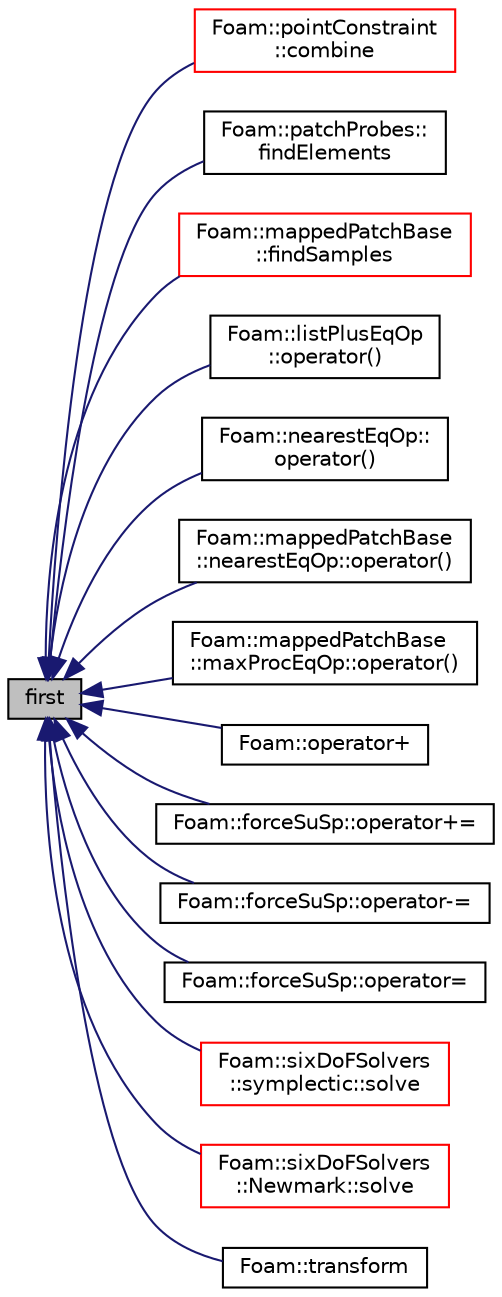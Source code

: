 digraph "first"
{
  bgcolor="transparent";
  edge [fontname="Helvetica",fontsize="10",labelfontname="Helvetica",labelfontsize="10"];
  node [fontname="Helvetica",fontsize="10",shape=record];
  rankdir="LR";
  Node7 [label="first",height=0.2,width=0.4,color="black", fillcolor="grey75", style="filled", fontcolor="black"];
  Node7 -> Node8 [dir="back",color="midnightblue",fontsize="10",style="solid",fontname="Helvetica"];
  Node8 [label="Foam::pointConstraint\l::combine",height=0.2,width=0.4,color="red",URL="$a27749.html#a095efd16d47ddb55e30cbadf5489777a",tooltip="Combine constraints. "];
  Node7 -> Node26 [dir="back",color="midnightblue",fontsize="10",style="solid",fontname="Helvetica"];
  Node26 [label="Foam::patchProbes::\lfindElements",height=0.2,width=0.4,color="black",URL="$a30537.html#a852f621399b6ee1f3467e69a1d5fe8b4",tooltip="Find elements containing patchProbes. "];
  Node7 -> Node27 [dir="back",color="midnightblue",fontsize="10",style="solid",fontname="Helvetica"];
  Node27 [label="Foam::mappedPatchBase\l::findSamples",height=0.2,width=0.4,color="red",URL="$a26225.html#a5b45dd96de2566fe120ce82fd632868c",tooltip="Find cells/faces containing samples. "];
  Node7 -> Node31 [dir="back",color="midnightblue",fontsize="10",style="solid",fontname="Helvetica"];
  Node31 [label="Foam::listPlusEqOp\l::operator()",height=0.2,width=0.4,color="black",URL="$a25925.html#a2bca5855a51bffee2f0fe2aacc4aba10"];
  Node7 -> Node32 [dir="back",color="midnightblue",fontsize="10",style="solid",fontname="Helvetica"];
  Node32 [label="Foam::nearestEqOp::\loperator()",height=0.2,width=0.4,color="black",URL="$a30669.html#a7125bb052e112a423cd8082006cdac3b"];
  Node7 -> Node33 [dir="back",color="midnightblue",fontsize="10",style="solid",fontname="Helvetica"];
  Node33 [label="Foam::mappedPatchBase\l::nearestEqOp::operator()",height=0.2,width=0.4,color="black",URL="$a26229.html#a7125bb052e112a423cd8082006cdac3b"];
  Node7 -> Node34 [dir="back",color="midnightblue",fontsize="10",style="solid",fontname="Helvetica"];
  Node34 [label="Foam::mappedPatchBase\l::maxProcEqOp::operator()",height=0.2,width=0.4,color="black",URL="$a26233.html#a7125bb052e112a423cd8082006cdac3b"];
  Node7 -> Node35 [dir="back",color="midnightblue",fontsize="10",style="solid",fontname="Helvetica"];
  Node35 [label="Foam::operator+",height=0.2,width=0.4,color="black",URL="$a21851.html#aa804e0426d58fa8b51e5070bc31914a6"];
  Node7 -> Node36 [dir="back",color="midnightblue",fontsize="10",style="solid",fontname="Helvetica"];
  Node36 [label="Foam::forceSuSp::operator+=",height=0.2,width=0.4,color="black",URL="$a25257.html#aecdbf37eee622b01e457b4ec7c9c790a",tooltip="Addition. "];
  Node7 -> Node37 [dir="back",color="midnightblue",fontsize="10",style="solid",fontname="Helvetica"];
  Node37 [label="Foam::forceSuSp::operator-=",height=0.2,width=0.4,color="black",URL="$a25257.html#a5f02310c32a7903251f864187b3ad016",tooltip="Subtraction. "];
  Node7 -> Node38 [dir="back",color="midnightblue",fontsize="10",style="solid",fontname="Helvetica"];
  Node38 [label="Foam::forceSuSp::operator=",height=0.2,width=0.4,color="black",URL="$a25257.html#aca4ddb494a77881ac20e4b8041403ef3",tooltip="Assignment. "];
  Node7 -> Node39 [dir="back",color="midnightblue",fontsize="10",style="solid",fontname="Helvetica"];
  Node39 [label="Foam::sixDoFSolvers\l::symplectic::solve",height=0.2,width=0.4,color="red",URL="$a30829.html#ac2506fa66385de8f42d372481f088348",tooltip="Drag coefficient. "];
  Node7 -> Node41 [dir="back",color="midnightblue",fontsize="10",style="solid",fontname="Helvetica"];
  Node41 [label="Foam::sixDoFSolvers\l::Newmark::solve",height=0.2,width=0.4,color="red",URL="$a30821.html#ac2506fa66385de8f42d372481f088348",tooltip="Drag coefficient. "];
  Node7 -> Node43 [dir="back",color="midnightblue",fontsize="10",style="solid",fontname="Helvetica"];
  Node43 [label="Foam::transform",height=0.2,width=0.4,color="black",URL="$a21851.html#a3181570d982857605ffceda2ac4f4fa2",tooltip="Transformation function. "];
}
